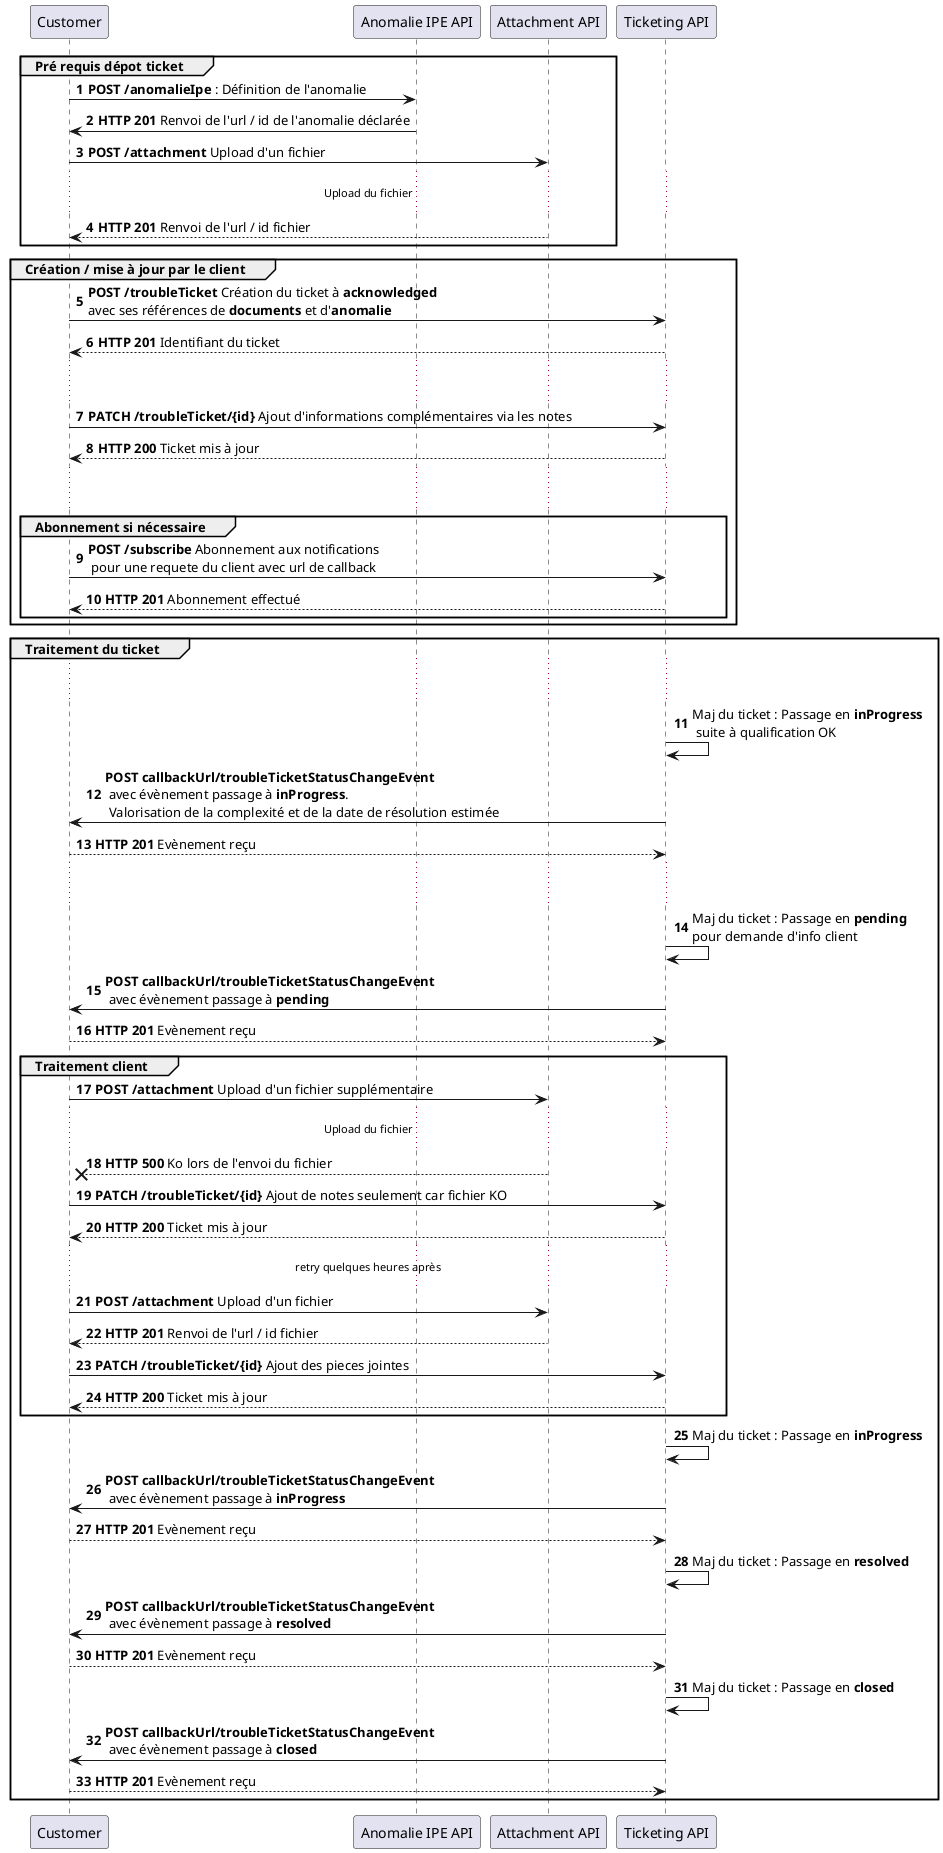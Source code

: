 @startuml
'https://plantuml.com/sequence-diagram

autonumber

group Pré requis dépot ticket
    "Customer" -> "Anomalie IPE API": **POST /anomalieIpe** : Définition de l'anomalie
    "Anomalie IPE API" -> "Customer": **HTTP 201** Renvoi de l'url / id de l'anomalie déclarée
    "Customer" -> "Attachment API": **POST /attachment** Upload d'un fichier
    ... Upload du fichier ...
    "Attachment API" --> "Customer": **HTTP 201** Renvoi de l'url / id fichier
end

group Création / mise à jour par le client
    Customer -> "Ticketing API" : **POST /troubleTicket** Création du ticket à **acknowledged** \navec ses références de **documents** et d'**anomalie**
    "Ticketing API" --> Customer : **HTTP 201** Identifiant du ticket
    ... ...
    Customer -> "Ticketing API" : **PATCH /troubleTicket/{id}** Ajout d'informations complémentaires via les notes
    "Ticketing API" --> Customer : **HTTP 200** Ticket mis à jour
    ... ...
    group Abonnement si nécessaire
        Customer -> "Ticketing API" : **POST /subscribe** Abonnement aux notifications \n pour une requete du client avec url de callback
        "Ticketing API" --> Customer : **HTTP 201** Abonnement effectué
    end
end

group Traitement du ticket
    ... ...
    "Ticketing API" -> "Ticketing API" : Maj du ticket : Passage en **inProgress** \n suite à qualification OK
    "Ticketing API" -> "Customer" : **POST callbackUrl/troubleTicketStatusChangeEvent** \n avec évènement passage à **inProgress**.\n Valorisation de la complexité et de la date de résolution estimée
    "Customer" --> "Ticketing API" : **HTTP 201** Evènement reçu

    ... ...
    "Ticketing API" -> "Ticketing API" : Maj du ticket : Passage en **pending** \npour demande d'info client
    "Ticketing API" -> "Customer" : **POST callbackUrl/troubleTicketStatusChangeEvent** \n avec évènement passage à **pending**
    "Customer" --> "Ticketing API" : **HTTP 201** Evènement reçu

    group Traitement client
        "Customer" -> "Attachment API": **POST /attachment** Upload d'un fichier supplémentaire
        ... Upload du fichier ...
        "Attachment API" --x "Customer": **HTTP 500** Ko lors de l'envoi du fichier

        Customer -> "Ticketing API" : **PATCH /troubleTicket/{id}** Ajout de notes seulement car fichier KO
        "Ticketing API" --> Customer : **HTTP 200** Ticket mis à jour

        ... retry quelques heures après ...
        "Customer" -> "Attachment API": **POST /attachment** Upload d'un fichier
        "Attachment API" --> "Customer": **HTTP 201** Renvoi de l'url / id fichier
        Customer -> "Ticketing API" : **PATCH /troubleTicket/{id}** Ajout des pieces jointes
        "Ticketing API" --> Customer : **HTTP 200** Ticket mis à jour
    end

    "Ticketing API" -> "Ticketing API" : Maj du ticket : Passage en **inProgress**
    "Ticketing API" -> "Customer" : **POST callbackUrl/troubleTicketStatusChangeEvent** \n avec évènement passage à **inProgress**
    "Customer" --> "Ticketing API" : **HTTP 201** Evènement reçu

    "Ticketing API" -> "Ticketing API" : Maj du ticket : Passage en **resolved**
    "Ticketing API" -> "Customer" : **POST callbackUrl/troubleTicketStatusChangeEvent** \n avec évènement passage à **resolved**
    "Customer" --> "Ticketing API" : **HTTP 201** Evènement reçu

    "Ticketing API" -> "Ticketing API" : Maj du ticket : Passage en **closed**
    "Ticketing API" -> "Customer" : **POST callbackUrl/troubleTicketStatusChangeEvent** \n avec évènement passage à **closed**
    "Customer" --> "Ticketing API" : **HTTP 201** Evènement reçu
end

@enduml